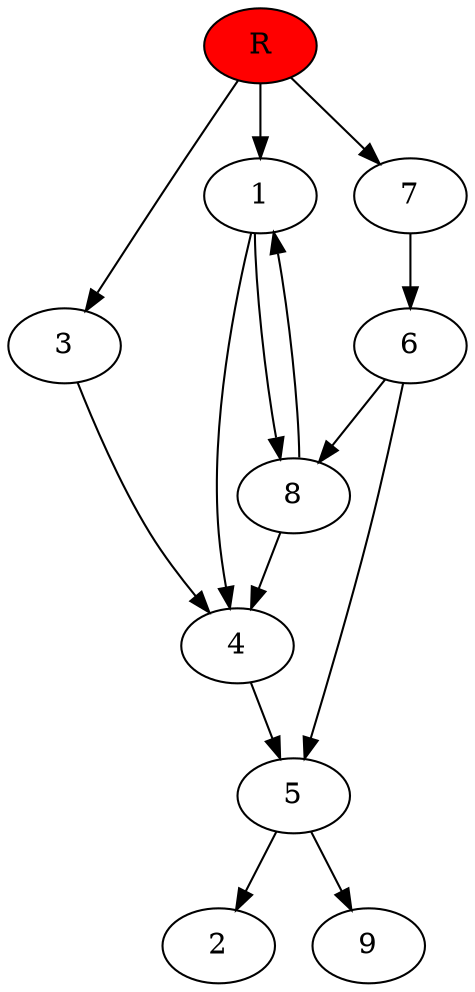 digraph prb24503 {
	1
	2
	3
	4
	5
	6
	7
	8
	R [fillcolor="#ff0000" style=filled]
	1 -> 4
	1 -> 8
	3 -> 4
	4 -> 5
	5 -> 2
	5 -> 9
	6 -> 5
	6 -> 8
	7 -> 6
	8 -> 1
	8 -> 4
	R -> 1
	R -> 3
	R -> 7
}
